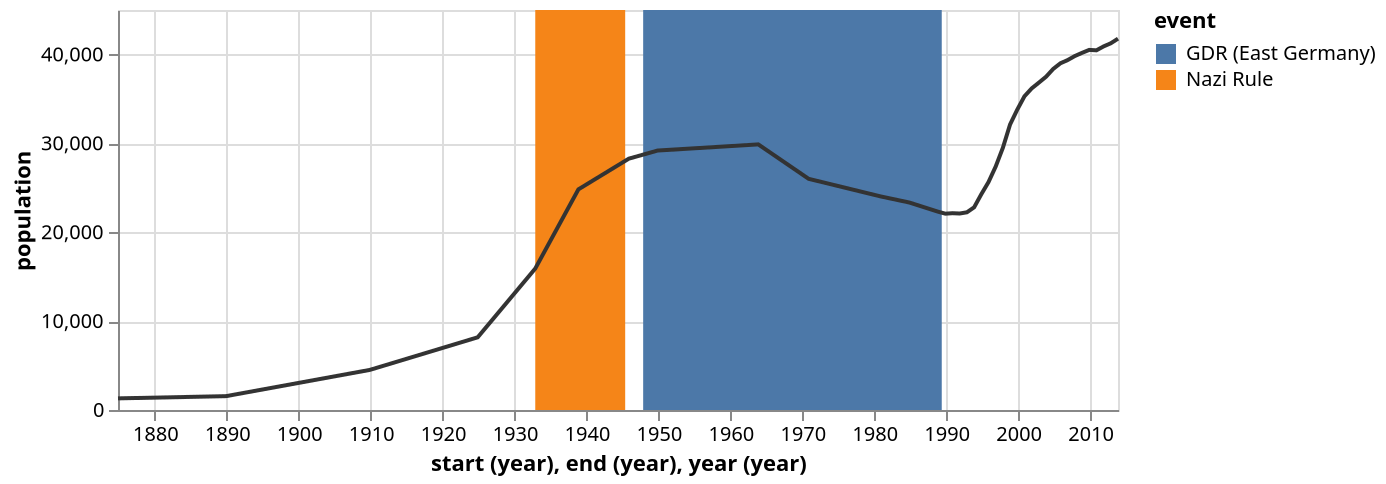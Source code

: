 {
    "$schema": "https://vega.github.io/schema/vega-lite/v2.json",
    "config": {
        "overlay": {
            "line": true
        }
    },
    "data": {
        "format": {
            "parse": {
                "year": "date:'%Y'"
            }
        },
        "values": [
            {
                "population": 1309,
                "year": "1875"
            },
            {
                "population": 1558,
                "year": "1890"
            },
            {
                "population": 4512,
                "year": "1910"
            },
            {
                "population": 8180,
                "year": "1925"
            },
            {
                "population": 15915,
                "year": "1933"
            },
            {
                "population": 24824,
                "year": "1939"
            },
            {
                "population": 28275,
                "year": "1946"
            },
            {
                "population": 29189,
                "year": "1950"
            },
            {
                "population": 29881,
                "year": "1964"
            },
            {
                "population": 26007,
                "year": "1971"
            },
            {
                "population": 24029,
                "year": "1981"
            },
            {
                "population": 23340,
                "year": "1985"
            },
            {
                "population": 22307,
                "year": "1989"
            },
            {
                "population": 22087,
                "year": "1990"
            },
            {
                "population": 22139,
                "year": "1991"
            },
            {
                "population": 22105,
                "year": "1992"
            },
            {
                "population": 22242,
                "year": "1993"
            },
            {
                "population": 22801,
                "year": "1994"
            },
            {
                "population": 24273,
                "year": "1995"
            },
            {
                "population": 25640,
                "year": "1996"
            },
            {
                "population": 27393,
                "year": "1997"
            },
            {
                "population": 29505,
                "year": "1998"
            },
            {
                "population": 32124,
                "year": "1999"
            },
            {
                "population": 33791,
                "year": "2000"
            },
            {
                "population": 35297,
                "year": "2001"
            },
            {
                "population": 36179,
                "year": "2002"
            },
            {
                "population": 36829,
                "year": "2003"
            },
            {
                "population": 37493,
                "year": "2004"
            },
            {
                "population": 38376,
                "year": "2005"
            },
            {
                "population": 39008,
                "year": "2006"
            },
            {
                "population": 39366,
                "year": "2007"
            },
            {
                "population": 39821,
                "year": "2008"
            },
            {
                "population": 40179,
                "year": "2009"
            },
            {
                "population": 40511,
                "year": "2010"
            },
            {
                "population": 40465,
                "year": "2011"
            },
            {
                "population": 40905,
                "year": "2012"
            },
            {
                "population": 41258,
                "year": "2013"
            },
            {
                "population": 41777,
                "year": "2014"
            }
        ]
    },
    "description": "The population of the German city of Falkensee over time",
    "layer": [
        {
            "data": {
                "format": {
                    "parse": {
                        "end": "date:'%Y'",
                        "start": "date:'%Y'"
                    }
                },
                "values": [
                    {
                        "end": "1945",
                        "event": "Nazi Rule",
                        "start": "1933"
                    },
                    {
                        "end": "1989",
                        "event": "GDR (East Germany)",
                        "start": "1948"
                    }
                ]
            },
            "encoding": {
                "color": {
                    "field": "event",
                    "type": "nominal"
                },
                "x": {
                    "field": "start",
                    "timeUnit": "year",
                    "type": "temporal"
                },
                "x2": {
                    "field": "end",
                    "timeUnit": "year",
                    "type": "temporal"
                }
            },
            "mark": "rect"
        },
        {
            "encoding": {
                "color": {
                    "value": "#333"
                },
                "x": {
                    "field": "year",
                    "timeUnit": "year",
                    "type": "temporal"
                },
                "y": {
                    "field": "population",
                    "type": "quantitative"
                }
            },
            "mark": "line"
        }
    ],
    "width": 500
}